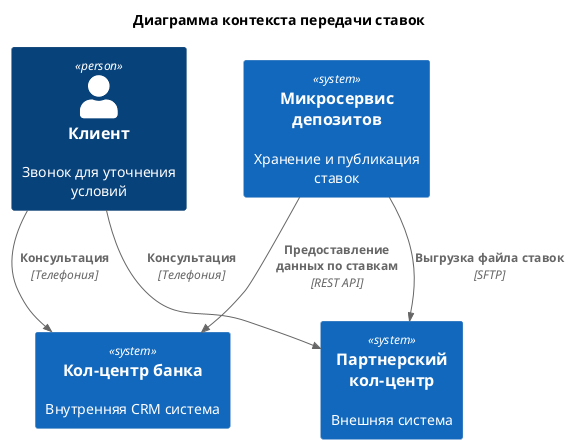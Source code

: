 @startuml
!include <C4/C4_Context>

title Диаграмма контекста передачи ставок

Person(клиент, "Клиент", "Звонок для уточнения условий")
System(микросервис, "Микросервис депозитов", "Хранение и публикация ставок")
System(колцентр_банка, "Кол-центр банка", "Внутренняя CRM система")
System(колцентр_партнер, "Партнерский кол-центр", "Внешняя система")

Rel(микросервис, колцентр_банка, "Предоставление данных по ставкам", "REST API")
Rel(микросервис, колцентр_партнер, "Выгрузка файла ставок", "SFTP")
Rel(клиент, колцентр_банка, "Консультация", "Телефония")
Rel(клиент, колцентр_партнер, "Консультация", "Телефония")
@enduml